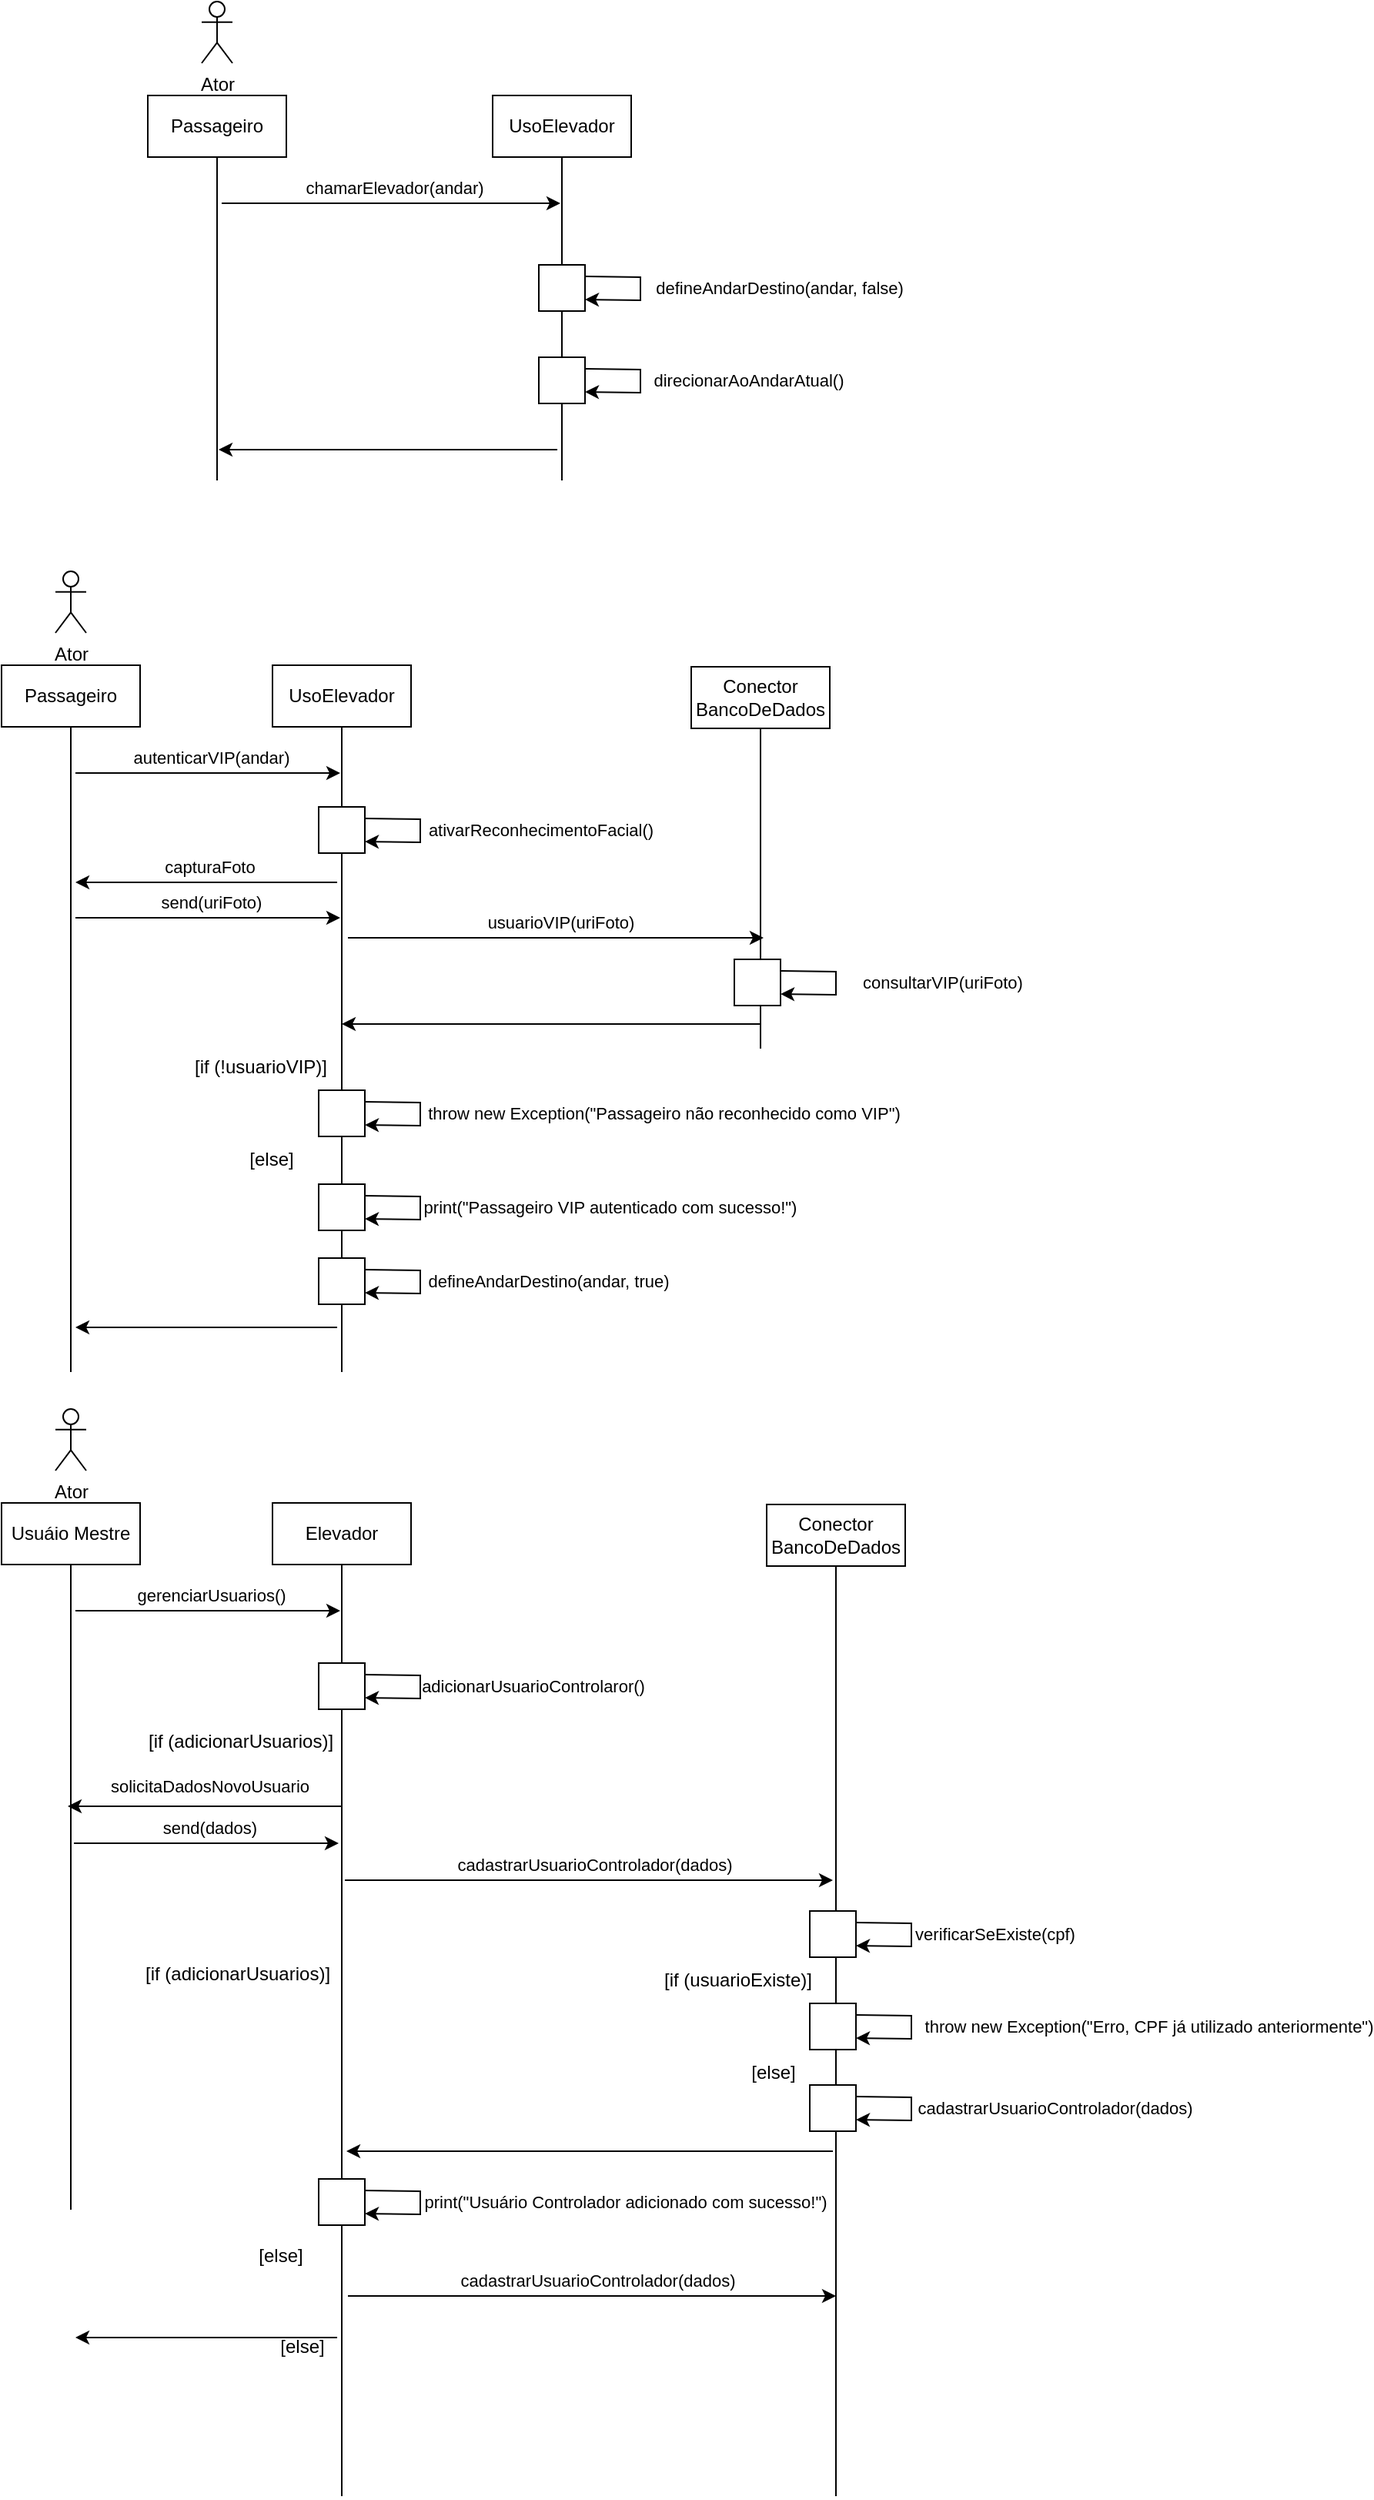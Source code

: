 <mxfile version="20.5.3" type="github">
  <diagram id="3JyE9qWSIHC2tVnXCIS9" name="Página-1">
    <mxGraphModel dx="974" dy="402" grid="1" gridSize="10" guides="1" tooltips="1" connect="1" arrows="1" fold="1" page="1" pageScale="1" pageWidth="827" pageHeight="1169" math="0" shadow="0">
      <root>
        <mxCell id="0" />
        <mxCell id="1" parent="0" />
        <mxCell id="3kf62RT6ePGo2hTkcLxx-1" value="Passageiro" style="rounded=0;whiteSpace=wrap;html=1;" parent="1" vertex="1">
          <mxGeometry x="190" y="81" width="90" height="40" as="geometry" />
        </mxCell>
        <mxCell id="3kf62RT6ePGo2hTkcLxx-2" value="Ator" style="shape=umlActor;verticalLabelPosition=bottom;verticalAlign=top;html=1;outlineConnect=0;" parent="1" vertex="1">
          <mxGeometry x="225" y="20" width="20" height="40" as="geometry" />
        </mxCell>
        <mxCell id="3kf62RT6ePGo2hTkcLxx-4" value="UsoElevador" style="rounded=0;whiteSpace=wrap;html=1;" parent="1" vertex="1">
          <mxGeometry x="414" y="81" width="90" height="40" as="geometry" />
        </mxCell>
        <mxCell id="3kf62RT6ePGo2hTkcLxx-5" value="" style="endArrow=none;html=1;rounded=0;entryX=0.5;entryY=1;entryDx=0;entryDy=0;startArrow=none;" parent="1" source="3kf62RT6ePGo2hTkcLxx-9" target="3kf62RT6ePGo2hTkcLxx-4" edge="1">
          <mxGeometry width="50" height="50" relative="1" as="geometry">
            <mxPoint x="459" y="431" as="sourcePoint" />
            <mxPoint x="440" y="211" as="targetPoint" />
          </mxGeometry>
        </mxCell>
        <mxCell id="3kf62RT6ePGo2hTkcLxx-6" value="" style="endArrow=none;html=1;rounded=0;entryX=0.5;entryY=1;entryDx=0;entryDy=0;" parent="1" target="3kf62RT6ePGo2hTkcLxx-1" edge="1">
          <mxGeometry width="50" height="50" relative="1" as="geometry">
            <mxPoint x="235" y="331" as="sourcePoint" />
            <mxPoint x="234.5" y="141" as="targetPoint" />
          </mxGeometry>
        </mxCell>
        <mxCell id="3kf62RT6ePGo2hTkcLxx-8" value="chamarElevador(andar)" style="endArrow=classic;html=1;rounded=0;" parent="1" edge="1">
          <mxGeometry x="0.018" y="10" width="50" height="50" relative="1" as="geometry">
            <mxPoint x="238" y="151" as="sourcePoint" />
            <mxPoint x="458" y="151" as="targetPoint" />
            <mxPoint as="offset" />
          </mxGeometry>
        </mxCell>
        <mxCell id="3kf62RT6ePGo2hTkcLxx-9" value="" style="whiteSpace=wrap;html=1;aspect=fixed;" parent="1" vertex="1">
          <mxGeometry x="444" y="191" width="30" height="30" as="geometry" />
        </mxCell>
        <mxCell id="3kf62RT6ePGo2hTkcLxx-10" value="" style="endArrow=none;html=1;rounded=0;entryX=0.5;entryY=1;entryDx=0;entryDy=0;" parent="1" target="3kf62RT6ePGo2hTkcLxx-9" edge="1">
          <mxGeometry width="50" height="50" relative="1" as="geometry">
            <mxPoint x="459" y="331" as="sourcePoint" />
            <mxPoint x="459" y="121" as="targetPoint" />
            <Array as="points">
              <mxPoint x="459" y="331" />
            </Array>
          </mxGeometry>
        </mxCell>
        <mxCell id="3kf62RT6ePGo2hTkcLxx-11" value="defineAndarDestino(andar, false)" style="endArrow=classic;html=1;rounded=0;exitX=1;exitY=0.25;exitDx=0;exitDy=0;entryX=1;entryY=0.75;entryDx=0;entryDy=0;" parent="1" source="3kf62RT6ePGo2hTkcLxx-9" target="3kf62RT6ePGo2hTkcLxx-9" edge="1">
          <mxGeometry x="-0.011" y="90" width="50" height="50" relative="1" as="geometry">
            <mxPoint x="370" y="261" as="sourcePoint" />
            <mxPoint x="500" y="221" as="targetPoint" />
            <Array as="points">
              <mxPoint x="510" y="199" />
              <mxPoint x="510" y="206" />
              <mxPoint x="510" y="214" />
            </Array>
            <mxPoint as="offset" />
          </mxGeometry>
        </mxCell>
        <mxCell id="3kf62RT6ePGo2hTkcLxx-13" value="" style="whiteSpace=wrap;html=1;aspect=fixed;" parent="1" vertex="1">
          <mxGeometry x="444" y="251" width="30" height="30" as="geometry" />
        </mxCell>
        <mxCell id="3kf62RT6ePGo2hTkcLxx-14" value="direcionarAoAndarAtual()" style="endArrow=classic;html=1;rounded=0;exitX=1;exitY=0.25;exitDx=0;exitDy=0;entryX=1;entryY=0.75;entryDx=0;entryDy=0;" parent="1" source="3kf62RT6ePGo2hTkcLxx-13" target="3kf62RT6ePGo2hTkcLxx-13" edge="1">
          <mxGeometry x="-0.011" y="70" width="50" height="50" relative="1" as="geometry">
            <mxPoint x="370" y="321" as="sourcePoint" />
            <mxPoint x="500" y="281" as="targetPoint" />
            <Array as="points">
              <mxPoint x="510" y="259" />
              <mxPoint x="510" y="266" />
              <mxPoint x="510" y="274" />
            </Array>
            <mxPoint as="offset" />
          </mxGeometry>
        </mxCell>
        <mxCell id="3kf62RT6ePGo2hTkcLxx-15" value="" style="endArrow=classic;html=1;rounded=0;" parent="1" edge="1">
          <mxGeometry width="50" height="50" relative="1" as="geometry">
            <mxPoint x="456" y="311" as="sourcePoint" />
            <mxPoint x="236" y="311" as="targetPoint" />
          </mxGeometry>
        </mxCell>
        <mxCell id="idAeQF3LPdiyXYUl15NZ-1" value="Passageiro" style="rounded=0;whiteSpace=wrap;html=1;" vertex="1" parent="1">
          <mxGeometry x="95" y="451" width="90" height="40" as="geometry" />
        </mxCell>
        <mxCell id="idAeQF3LPdiyXYUl15NZ-2" value="Ator" style="shape=umlActor;verticalLabelPosition=bottom;verticalAlign=top;html=1;outlineConnect=0;" vertex="1" parent="1">
          <mxGeometry x="130" y="390" width="20" height="40" as="geometry" />
        </mxCell>
        <mxCell id="idAeQF3LPdiyXYUl15NZ-3" value="UsoElevador" style="rounded=0;whiteSpace=wrap;html=1;" vertex="1" parent="1">
          <mxGeometry x="271" y="451" width="90" height="40" as="geometry" />
        </mxCell>
        <mxCell id="idAeQF3LPdiyXYUl15NZ-4" value="" style="endArrow=none;html=1;rounded=0;entryX=0.5;entryY=1;entryDx=0;entryDy=0;startArrow=none;" edge="1" parent="1" source="idAeQF3LPdiyXYUl15NZ-7" target="idAeQF3LPdiyXYUl15NZ-3">
          <mxGeometry width="50" height="50" relative="1" as="geometry">
            <mxPoint x="316" y="801" as="sourcePoint" />
            <mxPoint x="297" y="581" as="targetPoint" />
          </mxGeometry>
        </mxCell>
        <mxCell id="idAeQF3LPdiyXYUl15NZ-5" value="" style="endArrow=none;html=1;rounded=0;entryX=0.5;entryY=1;entryDx=0;entryDy=0;" edge="1" parent="1" target="idAeQF3LPdiyXYUl15NZ-1">
          <mxGeometry width="50" height="50" relative="1" as="geometry">
            <mxPoint x="140" y="910" as="sourcePoint" />
            <mxPoint x="139.5" y="511" as="targetPoint" />
          </mxGeometry>
        </mxCell>
        <mxCell id="idAeQF3LPdiyXYUl15NZ-6" value="autenticarVIP(andar)" style="endArrow=classic;html=1;rounded=0;" edge="1" parent="1">
          <mxGeometry x="0.018" y="10" width="50" height="50" relative="1" as="geometry">
            <mxPoint x="143" y="521" as="sourcePoint" />
            <mxPoint x="315" y="521" as="targetPoint" />
            <mxPoint as="offset" />
          </mxGeometry>
        </mxCell>
        <mxCell id="idAeQF3LPdiyXYUl15NZ-7" value="" style="whiteSpace=wrap;html=1;aspect=fixed;" vertex="1" parent="1">
          <mxGeometry x="301" y="543" width="30" height="30" as="geometry" />
        </mxCell>
        <mxCell id="idAeQF3LPdiyXYUl15NZ-8" value="" style="endArrow=none;html=1;rounded=0;entryX=0.5;entryY=1;entryDx=0;entryDy=0;" edge="1" parent="1" target="idAeQF3LPdiyXYUl15NZ-7">
          <mxGeometry width="50" height="50" relative="1" as="geometry">
            <mxPoint x="316" y="701" as="sourcePoint" />
            <mxPoint x="316" y="491" as="targetPoint" />
            <Array as="points">
              <mxPoint x="316" y="910" />
              <mxPoint x="316" y="701" />
            </Array>
          </mxGeometry>
        </mxCell>
        <mxCell id="idAeQF3LPdiyXYUl15NZ-9" value="ativarReconhecimentoFacial()" style="endArrow=classic;html=1;rounded=0;exitX=1;exitY=0.25;exitDx=0;exitDy=0;entryX=1;entryY=0.75;entryDx=0;entryDy=0;" edge="1" parent="1" source="idAeQF3LPdiyXYUl15NZ-7" target="idAeQF3LPdiyXYUl15NZ-7">
          <mxGeometry x="-0.011" y="78" width="50" height="50" relative="1" as="geometry">
            <mxPoint x="227" y="613" as="sourcePoint" />
            <mxPoint x="357" y="573" as="targetPoint" />
            <Array as="points">
              <mxPoint x="367" y="551" />
              <mxPoint x="367" y="558" />
              <mxPoint x="367" y="566" />
            </Array>
            <mxPoint as="offset" />
          </mxGeometry>
        </mxCell>
        <mxCell id="idAeQF3LPdiyXYUl15NZ-10" value="" style="whiteSpace=wrap;html=1;aspect=fixed;" vertex="1" parent="1">
          <mxGeometry x="301" y="836" width="30" height="30" as="geometry" />
        </mxCell>
        <mxCell id="idAeQF3LPdiyXYUl15NZ-11" value="defineAndarDestino(andar, true)" style="endArrow=classic;html=1;rounded=0;exitX=1;exitY=0.25;exitDx=0;exitDy=0;entryX=1;entryY=0.75;entryDx=0;entryDy=0;" edge="1" parent="1" source="idAeQF3LPdiyXYUl15NZ-10" target="idAeQF3LPdiyXYUl15NZ-10">
          <mxGeometry x="-0.011" y="83" width="50" height="50" relative="1" as="geometry">
            <mxPoint x="227" y="906" as="sourcePoint" />
            <mxPoint x="357" y="866" as="targetPoint" />
            <Array as="points">
              <mxPoint x="367" y="844" />
              <mxPoint x="367" y="851" />
              <mxPoint x="367" y="859" />
            </Array>
            <mxPoint as="offset" />
          </mxGeometry>
        </mxCell>
        <mxCell id="idAeQF3LPdiyXYUl15NZ-12" value="" style="endArrow=classic;html=1;rounded=0;" edge="1" parent="1">
          <mxGeometry width="50" height="50" relative="1" as="geometry">
            <mxPoint x="313" y="881" as="sourcePoint" />
            <mxPoint x="143" y="881" as="targetPoint" />
          </mxGeometry>
        </mxCell>
        <mxCell id="idAeQF3LPdiyXYUl15NZ-14" value="Conector&lt;br&gt;BancoDeDados" style="rounded=0;whiteSpace=wrap;html=1;" vertex="1" parent="1">
          <mxGeometry x="543" y="452" width="90" height="40" as="geometry" />
        </mxCell>
        <mxCell id="idAeQF3LPdiyXYUl15NZ-15" value="" style="endArrow=none;html=1;rounded=0;entryX=0.5;entryY=1;entryDx=0;entryDy=0;startArrow=none;" edge="1" parent="1" target="idAeQF3LPdiyXYUl15NZ-14">
          <mxGeometry width="50" height="50" relative="1" as="geometry">
            <mxPoint x="588" y="700" as="sourcePoint" />
            <mxPoint x="588" y="508" as="targetPoint" />
          </mxGeometry>
        </mxCell>
        <mxCell id="idAeQF3LPdiyXYUl15NZ-16" value="usuarioVIP(uriFoto)" style="endArrow=classic;html=1;rounded=0;" edge="1" parent="1">
          <mxGeometry x="0.018" y="10" width="50" height="50" relative="1" as="geometry">
            <mxPoint x="320" y="628" as="sourcePoint" />
            <mxPoint x="590" y="628" as="targetPoint" />
            <mxPoint as="offset" />
          </mxGeometry>
        </mxCell>
        <mxCell id="idAeQF3LPdiyXYUl15NZ-17" value="[if (!usuarioVIP)]" style="text;html=1;align=center;verticalAlign=middle;resizable=0;points=[];autosize=1;strokeColor=none;fillColor=none;" vertex="1" parent="1">
          <mxGeometry x="208" y="697" width="110" height="30" as="geometry" />
        </mxCell>
        <mxCell id="idAeQF3LPdiyXYUl15NZ-22" value="" style="whiteSpace=wrap;html=1;aspect=fixed;" vertex="1" parent="1">
          <mxGeometry x="301" y="727" width="30" height="30" as="geometry" />
        </mxCell>
        <mxCell id="idAeQF3LPdiyXYUl15NZ-23" value="throw new Exception(&quot;Passageiro não reconhecido como VIP&quot;)" style="endArrow=classic;html=1;rounded=0;exitX=1;exitY=0.25;exitDx=0;exitDy=0;entryX=1;entryY=0.75;entryDx=0;entryDy=0;" edge="1" parent="1" source="idAeQF3LPdiyXYUl15NZ-22" target="idAeQF3LPdiyXYUl15NZ-22">
          <mxGeometry x="-0.011" y="158" width="50" height="50" relative="1" as="geometry">
            <mxPoint x="227" y="797" as="sourcePoint" />
            <mxPoint x="357" y="757" as="targetPoint" />
            <Array as="points">
              <mxPoint x="367" y="735" />
              <mxPoint x="367" y="742" />
              <mxPoint x="367" y="750" />
            </Array>
            <mxPoint as="offset" />
          </mxGeometry>
        </mxCell>
        <mxCell id="idAeQF3LPdiyXYUl15NZ-24" value="" style="endArrow=classic;html=1;rounded=0;" edge="1" parent="1">
          <mxGeometry x="0.018" y="10" width="50" height="50" relative="1" as="geometry">
            <mxPoint x="588" y="684" as="sourcePoint" />
            <mxPoint x="316" y="684" as="targetPoint" />
            <mxPoint as="offset" />
          </mxGeometry>
        </mxCell>
        <mxCell id="idAeQF3LPdiyXYUl15NZ-25" value="" style="whiteSpace=wrap;html=1;aspect=fixed;" vertex="1" parent="1">
          <mxGeometry x="571" y="642" width="30" height="30" as="geometry" />
        </mxCell>
        <mxCell id="idAeQF3LPdiyXYUl15NZ-26" value="consultarVIP(uriFoto)" style="endArrow=classic;html=1;rounded=0;exitX=1;exitY=0.25;exitDx=0;exitDy=0;entryX=1;entryY=0.75;entryDx=0;entryDy=0;" edge="1" parent="1" source="idAeQF3LPdiyXYUl15NZ-25" target="idAeQF3LPdiyXYUl15NZ-25">
          <mxGeometry x="-0.011" y="69" width="50" height="50" relative="1" as="geometry">
            <mxPoint x="497" y="712" as="sourcePoint" />
            <mxPoint x="627" y="672" as="targetPoint" />
            <Array as="points">
              <mxPoint x="637" y="650" />
              <mxPoint x="637" y="657" />
              <mxPoint x="637" y="665" />
            </Array>
            <mxPoint as="offset" />
          </mxGeometry>
        </mxCell>
        <mxCell id="idAeQF3LPdiyXYUl15NZ-28" value="[else]" style="text;html=1;align=center;verticalAlign=middle;resizable=0;points=[];autosize=1;strokeColor=none;fillColor=none;" vertex="1" parent="1">
          <mxGeometry x="245" y="757" width="50" height="30" as="geometry" />
        </mxCell>
        <mxCell id="idAeQF3LPdiyXYUl15NZ-31" value="" style="whiteSpace=wrap;html=1;aspect=fixed;" vertex="1" parent="1">
          <mxGeometry x="301" y="788" width="30" height="30" as="geometry" />
        </mxCell>
        <mxCell id="idAeQF3LPdiyXYUl15NZ-32" value="print(&quot;Passageiro VIP autenticado com sucesso!&quot;)" style="endArrow=classic;html=1;rounded=0;exitX=1;exitY=0.25;exitDx=0;exitDy=0;entryX=1;entryY=0.75;entryDx=0;entryDy=0;" edge="1" parent="1" source="idAeQF3LPdiyXYUl15NZ-31" target="idAeQF3LPdiyXYUl15NZ-31">
          <mxGeometry x="-0.011" y="123" width="50" height="50" relative="1" as="geometry">
            <mxPoint x="227" y="858" as="sourcePoint" />
            <mxPoint x="357" y="818" as="targetPoint" />
            <Array as="points">
              <mxPoint x="367" y="796" />
              <mxPoint x="367" y="803" />
              <mxPoint x="367" y="811" />
            </Array>
            <mxPoint as="offset" />
          </mxGeometry>
        </mxCell>
        <mxCell id="idAeQF3LPdiyXYUl15NZ-33" value="Usuáio Mestre" style="rounded=0;whiteSpace=wrap;html=1;" vertex="1" parent="1">
          <mxGeometry x="95" y="995" width="90" height="40" as="geometry" />
        </mxCell>
        <mxCell id="idAeQF3LPdiyXYUl15NZ-34" value="Ator" style="shape=umlActor;verticalLabelPosition=bottom;verticalAlign=top;html=1;outlineConnect=0;" vertex="1" parent="1">
          <mxGeometry x="130" y="934" width="20" height="40" as="geometry" />
        </mxCell>
        <mxCell id="idAeQF3LPdiyXYUl15NZ-35" value="Elevador" style="rounded=0;whiteSpace=wrap;html=1;" vertex="1" parent="1">
          <mxGeometry x="271" y="995" width="90" height="40" as="geometry" />
        </mxCell>
        <mxCell id="idAeQF3LPdiyXYUl15NZ-36" value="" style="endArrow=none;html=1;rounded=0;entryX=0.5;entryY=1;entryDx=0;entryDy=0;startArrow=none;" edge="1" parent="1" source="idAeQF3LPdiyXYUl15NZ-39" target="idAeQF3LPdiyXYUl15NZ-35">
          <mxGeometry width="50" height="50" relative="1" as="geometry">
            <mxPoint x="316" y="1345" as="sourcePoint" />
            <mxPoint x="297" y="1125" as="targetPoint" />
          </mxGeometry>
        </mxCell>
        <mxCell id="idAeQF3LPdiyXYUl15NZ-37" value="" style="endArrow=none;html=1;rounded=0;entryX=0.5;entryY=1;entryDx=0;entryDy=0;" edge="1" parent="1" target="idAeQF3LPdiyXYUl15NZ-33">
          <mxGeometry width="50" height="50" relative="1" as="geometry">
            <mxPoint x="140.0" y="1454" as="sourcePoint" />
            <mxPoint x="139.5" y="1055" as="targetPoint" />
          </mxGeometry>
        </mxCell>
        <mxCell id="idAeQF3LPdiyXYUl15NZ-38" value="gerenciarUsuarios()" style="endArrow=classic;html=1;rounded=0;" edge="1" parent="1">
          <mxGeometry x="0.018" y="10" width="50" height="50" relative="1" as="geometry">
            <mxPoint x="143" y="1065" as="sourcePoint" />
            <mxPoint x="315.0" y="1065" as="targetPoint" />
            <mxPoint as="offset" />
          </mxGeometry>
        </mxCell>
        <mxCell id="idAeQF3LPdiyXYUl15NZ-39" value="" style="whiteSpace=wrap;html=1;aspect=fixed;" vertex="1" parent="1">
          <mxGeometry x="301" y="1099" width="30" height="30" as="geometry" />
        </mxCell>
        <mxCell id="idAeQF3LPdiyXYUl15NZ-40" value="" style="endArrow=none;html=1;rounded=0;entryX=0.5;entryY=1;entryDx=0;entryDy=0;" edge="1" parent="1" target="idAeQF3LPdiyXYUl15NZ-39">
          <mxGeometry width="50" height="50" relative="1" as="geometry">
            <mxPoint x="316.0" y="1245" as="sourcePoint" />
            <mxPoint x="316" y="1035" as="targetPoint" />
            <Array as="points">
              <mxPoint x="316" y="1640" />
              <mxPoint x="316" y="1245" />
            </Array>
          </mxGeometry>
        </mxCell>
        <mxCell id="idAeQF3LPdiyXYUl15NZ-41" value="adicionarUsuarioControlaror()" style="endArrow=classic;html=1;rounded=0;exitX=1;exitY=0.25;exitDx=0;exitDy=0;entryX=1;entryY=0.75;entryDx=0;entryDy=0;" edge="1" parent="1" source="idAeQF3LPdiyXYUl15NZ-39" target="idAeQF3LPdiyXYUl15NZ-39">
          <mxGeometry x="-0.011" y="73" width="50" height="50" relative="1" as="geometry">
            <mxPoint x="227" y="1169" as="sourcePoint" />
            <mxPoint x="357" y="1129" as="targetPoint" />
            <Array as="points">
              <mxPoint x="367" y="1107" />
              <mxPoint x="367" y="1114" />
              <mxPoint x="367" y="1122" />
            </Array>
            <mxPoint as="offset" />
          </mxGeometry>
        </mxCell>
        <mxCell id="idAeQF3LPdiyXYUl15NZ-44" value="" style="endArrow=classic;html=1;rounded=0;" edge="1" parent="1">
          <mxGeometry width="50" height="50" relative="1" as="geometry">
            <mxPoint x="313" y="1537" as="sourcePoint" />
            <mxPoint x="143" y="1537" as="targetPoint" />
          </mxGeometry>
        </mxCell>
        <mxCell id="idAeQF3LPdiyXYUl15NZ-45" value="Conector&lt;br&gt;BancoDeDados" style="rounded=0;whiteSpace=wrap;html=1;" vertex="1" parent="1">
          <mxGeometry x="592" y="996" width="90" height="40" as="geometry" />
        </mxCell>
        <mxCell id="idAeQF3LPdiyXYUl15NZ-46" value="" style="endArrow=none;html=1;rounded=0;entryX=0.5;entryY=1;entryDx=0;entryDy=0;startArrow=none;" edge="1" parent="1" target="idAeQF3LPdiyXYUl15NZ-45">
          <mxGeometry width="50" height="50" relative="1" as="geometry">
            <mxPoint x="637" y="1640" as="sourcePoint" />
            <mxPoint x="637" y="1052" as="targetPoint" />
          </mxGeometry>
        </mxCell>
        <mxCell id="idAeQF3LPdiyXYUl15NZ-47" value="cadastrarUsuarioControlador(dados)" style="endArrow=classic;html=1;rounded=0;" edge="1" parent="1">
          <mxGeometry x="0.018" y="10" width="50" height="50" relative="1" as="geometry">
            <mxPoint x="318" y="1240" as="sourcePoint" />
            <mxPoint x="635" y="1240" as="targetPoint" />
            <mxPoint as="offset" />
          </mxGeometry>
        </mxCell>
        <mxCell id="idAeQF3LPdiyXYUl15NZ-48" value="[if (adicionarUsuarios)]" style="text;html=1;align=center;verticalAlign=middle;resizable=0;points=[];autosize=1;strokeColor=none;fillColor=none;" vertex="1" parent="1">
          <mxGeometry x="180" y="1135" width="140" height="30" as="geometry" />
        </mxCell>
        <mxCell id="idAeQF3LPdiyXYUl15NZ-52" value="" style="whiteSpace=wrap;html=1;aspect=fixed;" vertex="1" parent="1">
          <mxGeometry x="620" y="1373" width="30" height="30" as="geometry" />
        </mxCell>
        <mxCell id="idAeQF3LPdiyXYUl15NZ-53" value="cadastrarUsuarioControlador(dados)" style="endArrow=classic;html=1;rounded=0;exitX=1;exitY=0.25;exitDx=0;exitDy=0;entryX=1;entryY=0.75;entryDx=0;entryDy=0;" edge="1" parent="1" source="idAeQF3LPdiyXYUl15NZ-52" target="idAeQF3LPdiyXYUl15NZ-52">
          <mxGeometry x="-0.011" y="93" width="50" height="50" relative="1" as="geometry">
            <mxPoint x="546" y="1443" as="sourcePoint" />
            <mxPoint x="676" y="1403" as="targetPoint" />
            <Array as="points">
              <mxPoint x="686" y="1381" />
              <mxPoint x="686" y="1388" />
              <mxPoint x="686" y="1396" />
            </Array>
            <mxPoint as="offset" />
          </mxGeometry>
        </mxCell>
        <mxCell id="idAeQF3LPdiyXYUl15NZ-54" value="[else]" style="text;html=1;align=center;verticalAlign=middle;resizable=0;points=[];autosize=1;strokeColor=none;fillColor=none;" vertex="1" parent="1">
          <mxGeometry x="251" y="1469" width="50" height="30" as="geometry" />
        </mxCell>
        <mxCell id="idAeQF3LPdiyXYUl15NZ-57" value="capturaFoto" style="endArrow=classic;html=1;rounded=0;" edge="1" parent="1">
          <mxGeometry x="-0.024" y="-10" width="50" height="50" relative="1" as="geometry">
            <mxPoint x="313" y="592" as="sourcePoint" />
            <mxPoint x="143" y="592" as="targetPoint" />
            <mxPoint as="offset" />
          </mxGeometry>
        </mxCell>
        <mxCell id="idAeQF3LPdiyXYUl15NZ-58" value="send(uriFoto)" style="endArrow=classic;html=1;rounded=0;" edge="1" parent="1">
          <mxGeometry x="0.018" y="10" width="50" height="50" relative="1" as="geometry">
            <mxPoint x="143" y="615" as="sourcePoint" />
            <mxPoint x="315" y="615" as="targetPoint" />
            <mxPoint as="offset" />
          </mxGeometry>
        </mxCell>
        <mxCell id="idAeQF3LPdiyXYUl15NZ-59" value="solicitaDadosNovoUsuario" style="endArrow=classic;html=1;rounded=0;" edge="1" parent="1">
          <mxGeometry x="-0.034" y="-13" width="50" height="50" relative="1" as="geometry">
            <mxPoint x="316" y="1192" as="sourcePoint" />
            <mxPoint x="138.0" y="1192" as="targetPoint" />
            <mxPoint as="offset" />
          </mxGeometry>
        </mxCell>
        <mxCell id="idAeQF3LPdiyXYUl15NZ-60" value="send(dados)" style="endArrow=classic;html=1;rounded=0;" edge="1" parent="1">
          <mxGeometry x="0.018" y="10" width="50" height="50" relative="1" as="geometry">
            <mxPoint x="142" y="1216" as="sourcePoint" />
            <mxPoint x="314" y="1216" as="targetPoint" />
            <mxPoint as="offset" />
          </mxGeometry>
        </mxCell>
        <mxCell id="idAeQF3LPdiyXYUl15NZ-61" value="" style="endArrow=classic;html=1;rounded=0;" edge="1" parent="1">
          <mxGeometry x="-0.034" y="-13" width="50" height="50" relative="1" as="geometry">
            <mxPoint x="635" y="1416" as="sourcePoint" />
            <mxPoint x="319" y="1416" as="targetPoint" />
            <mxPoint as="offset" />
          </mxGeometry>
        </mxCell>
        <mxCell id="idAeQF3LPdiyXYUl15NZ-63" value="" style="whiteSpace=wrap;html=1;aspect=fixed;" vertex="1" parent="1">
          <mxGeometry x="301" y="1434" width="30" height="30" as="geometry" />
        </mxCell>
        <mxCell id="idAeQF3LPdiyXYUl15NZ-64" value="print(&quot;Usuário Controlador adicionado com sucesso!&quot;)" style="endArrow=classic;html=1;rounded=0;exitX=1;exitY=0.25;exitDx=0;exitDy=0;entryX=1;entryY=0.75;entryDx=0;entryDy=0;" edge="1" parent="1" source="idAeQF3LPdiyXYUl15NZ-63" target="idAeQF3LPdiyXYUl15NZ-63">
          <mxGeometry x="-0.011" y="133" width="50" height="50" relative="1" as="geometry">
            <mxPoint x="227" y="1504" as="sourcePoint" />
            <mxPoint x="357" y="1464" as="targetPoint" />
            <Array as="points">
              <mxPoint x="367" y="1442" />
              <mxPoint x="367" y="1449" />
              <mxPoint x="367" y="1457" />
            </Array>
            <mxPoint as="offset" />
          </mxGeometry>
        </mxCell>
        <mxCell id="idAeQF3LPdiyXYUl15NZ-65" value="[if (adicionarUsuarios)]" style="text;html=1;align=center;verticalAlign=middle;resizable=0;points=[];autosize=1;strokeColor=none;fillColor=none;" vertex="1" parent="1">
          <mxGeometry x="178" y="1286" width="140" height="30" as="geometry" />
        </mxCell>
        <mxCell id="idAeQF3LPdiyXYUl15NZ-66" value="" style="whiteSpace=wrap;html=1;aspect=fixed;" vertex="1" parent="1">
          <mxGeometry x="620" y="1260" width="30" height="30" as="geometry" />
        </mxCell>
        <mxCell id="idAeQF3LPdiyXYUl15NZ-67" value="verificarSeExiste(cpf)" style="endArrow=classic;html=1;rounded=0;exitX=1;exitY=0.25;exitDx=0;exitDy=0;entryX=1;entryY=0.75;entryDx=0;entryDy=0;" edge="1" parent="1" source="idAeQF3LPdiyXYUl15NZ-66" target="idAeQF3LPdiyXYUl15NZ-66">
          <mxGeometry x="-0.011" y="54" width="50" height="50" relative="1" as="geometry">
            <mxPoint x="546" y="1330" as="sourcePoint" />
            <mxPoint x="676" y="1290" as="targetPoint" />
            <Array as="points">
              <mxPoint x="686" y="1268" />
              <mxPoint x="686" y="1275" />
              <mxPoint x="686" y="1283" />
            </Array>
            <mxPoint as="offset" />
          </mxGeometry>
        </mxCell>
        <mxCell id="idAeQF3LPdiyXYUl15NZ-68" value="[if (usuarioExiste)]" style="text;html=1;align=center;verticalAlign=middle;resizable=0;points=[];autosize=1;strokeColor=none;fillColor=none;" vertex="1" parent="1">
          <mxGeometry x="513" y="1290" width="120" height="30" as="geometry" />
        </mxCell>
        <mxCell id="idAeQF3LPdiyXYUl15NZ-69" value="" style="whiteSpace=wrap;html=1;aspect=fixed;" vertex="1" parent="1">
          <mxGeometry x="620" y="1320" width="30" height="30" as="geometry" />
        </mxCell>
        <mxCell id="idAeQF3LPdiyXYUl15NZ-70" value="throw new Exception(&quot;Erro, CPF já utilizado anteriormente&quot;)" style="endArrow=classic;html=1;rounded=0;exitX=1;exitY=0.25;exitDx=0;exitDy=0;entryX=1;entryY=0.75;entryDx=0;entryDy=0;" edge="1" parent="1" source="idAeQF3LPdiyXYUl15NZ-69" target="idAeQF3LPdiyXYUl15NZ-69">
          <mxGeometry x="-0.011" y="154" width="50" height="50" relative="1" as="geometry">
            <mxPoint x="546" y="1390" as="sourcePoint" />
            <mxPoint x="676" y="1350" as="targetPoint" />
            <Array as="points">
              <mxPoint x="686" y="1328" />
              <mxPoint x="686" y="1335" />
              <mxPoint x="686" y="1343" />
            </Array>
            <mxPoint as="offset" />
          </mxGeometry>
        </mxCell>
        <mxCell id="idAeQF3LPdiyXYUl15NZ-71" value="[else]" style="text;html=1;align=center;verticalAlign=middle;resizable=0;points=[];autosize=1;strokeColor=none;fillColor=none;" vertex="1" parent="1">
          <mxGeometry x="571" y="1350" width="50" height="30" as="geometry" />
        </mxCell>
        <mxCell id="idAeQF3LPdiyXYUl15NZ-72" value="[else]" style="text;html=1;align=center;verticalAlign=middle;resizable=0;points=[];autosize=1;strokeColor=none;fillColor=none;" vertex="1" parent="1">
          <mxGeometry x="265" y="1528" width="50" height="30" as="geometry" />
        </mxCell>
        <mxCell id="idAeQF3LPdiyXYUl15NZ-73" value="cadastrarUsuarioControlador(dados)" style="endArrow=classic;html=1;rounded=0;" edge="1" parent="1">
          <mxGeometry x="0.018" y="10" width="50" height="50" relative="1" as="geometry">
            <mxPoint x="320" y="1510" as="sourcePoint" />
            <mxPoint x="637" y="1510" as="targetPoint" />
            <mxPoint as="offset" />
          </mxGeometry>
        </mxCell>
      </root>
    </mxGraphModel>
  </diagram>
</mxfile>
